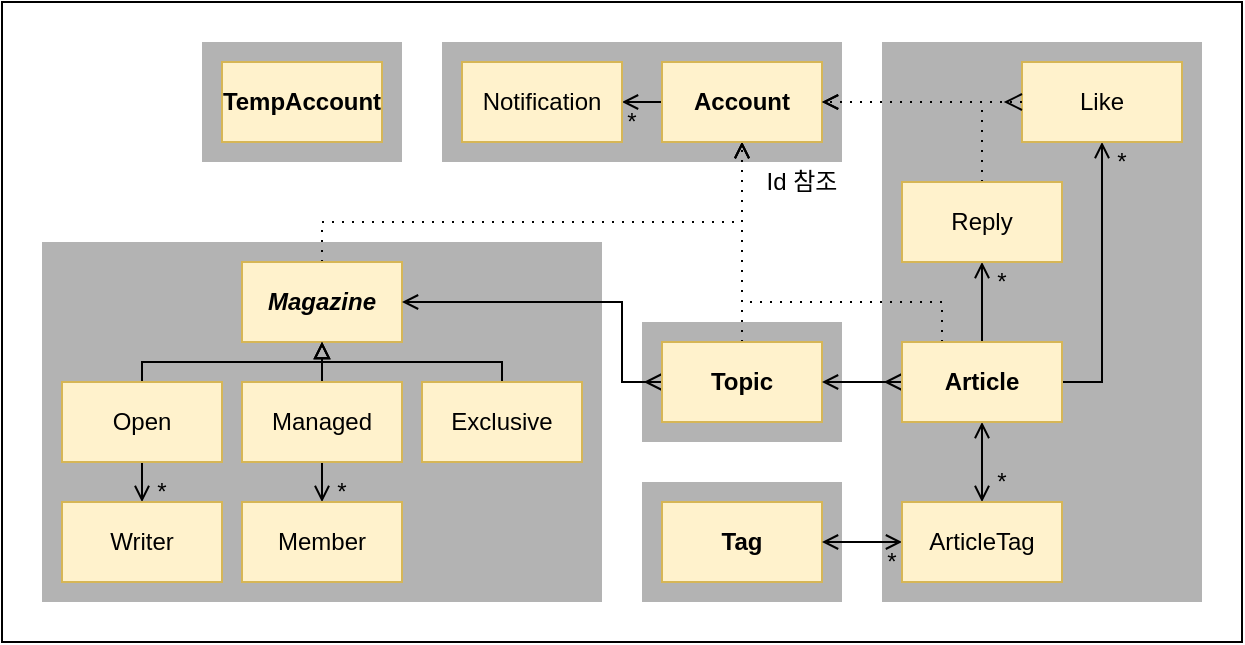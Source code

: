 <mxfile version="13.9.9" type="device"><diagram id="9d6yC27N6EhalymakuFk" name="페이지-1"><mxGraphModel dx="813" dy="471" grid="1" gridSize="10" guides="1" tooltips="1" connect="1" arrows="1" fold="1" page="1" pageScale="1" pageWidth="1169" pageHeight="827" math="0" shadow="0"><root><mxCell id="0"/><mxCell id="1" parent="0"/><mxCell id="qjjKb_mV97nbTEIDM4dd-92" value="" style="rounded=0;whiteSpace=wrap;html=1;" parent="1" vertex="1"><mxGeometry x="20" y="20" width="620" height="320" as="geometry"/></mxCell><mxCell id="qjjKb_mV97nbTEIDM4dd-47" value="" style="rounded=0;whiteSpace=wrap;html=1;horizontal=1;verticalAlign=top;fontColor=#ffffff;strokeColor=none;fillColor=#B3B3B3;" parent="1" vertex="1"><mxGeometry x="240" y="40" width="200" height="60" as="geometry"/></mxCell><mxCell id="qjjKb_mV97nbTEIDM4dd-48" value="" style="rounded=0;whiteSpace=wrap;html=1;horizontal=1;verticalAlign=top;fontColor=#ffffff;strokeColor=none;fillColor=#B3B3B3;" parent="1" vertex="1"><mxGeometry x="340" y="260" width="100" height="60" as="geometry"/></mxCell><mxCell id="qjjKb_mV97nbTEIDM4dd-49" value="" style="rounded=0;whiteSpace=wrap;html=1;horizontal=1;verticalAlign=top;fontColor=#ffffff;strokeColor=none;fillColor=#B3B3B3;" parent="1" vertex="1"><mxGeometry x="460" y="40" width="160" height="280" as="geometry"/></mxCell><mxCell id="qjjKb_mV97nbTEIDM4dd-50" value="" style="rounded=0;whiteSpace=wrap;html=1;horizontal=1;verticalAlign=top;fontColor=#ffffff;strokeColor=none;fillColor=#B3B3B3;" parent="1" vertex="1"><mxGeometry x="340" y="180" width="100" height="60" as="geometry"/></mxCell><mxCell id="qjjKb_mV97nbTEIDM4dd-51" value="" style="rounded=0;whiteSpace=wrap;html=1;horizontal=1;verticalAlign=top;fontColor=#ffffff;strokeColor=none;fillColor=#B3B3B3;" parent="1" vertex="1"><mxGeometry x="40" y="140" width="280" height="180" as="geometry"/></mxCell><mxCell id="qjjKb_mV97nbTEIDM4dd-52" style="edgeStyle=orthogonalEdgeStyle;rounded=0;orthogonalLoop=1;jettySize=auto;html=1;exitX=0.5;exitY=0;exitDx=0;exitDy=0;entryX=0.5;entryY=1;entryDx=0;entryDy=0;dashed=1;endArrow=open;endFill=0;dashPattern=1 4;" parent="1" source="qjjKb_mV97nbTEIDM4dd-53" target="qjjKb_mV97nbTEIDM4dd-65" edge="1"><mxGeometry relative="1" as="geometry"><Array as="points"><mxPoint x="180" y="130"/><mxPoint x="390" y="130"/></Array></mxGeometry></mxCell><mxCell id="qjjKb_mV97nbTEIDM4dd-53" value="Magazine" style="rounded=0;whiteSpace=wrap;html=1;strokeColor=#d6b656;fillColor=#fff2cc;fontStyle=3;" parent="1" vertex="1"><mxGeometry x="140" y="150" width="80" height="40" as="geometry"/></mxCell><mxCell id="qjjKb_mV97nbTEIDM4dd-54" style="edgeStyle=orthogonalEdgeStyle;rounded=0;orthogonalLoop=1;jettySize=auto;html=1;exitX=0;exitY=0.5;exitDx=0;exitDy=0;entryX=1;entryY=0.5;entryDx=0;entryDy=0;startArrow=ERmany;startFill=0;endArrow=open;endFill=0;" parent="1" source="qjjKb_mV97nbTEIDM4dd-56" target="qjjKb_mV97nbTEIDM4dd-53" edge="1"><mxGeometry relative="1" as="geometry"><Array as="points"><mxPoint x="330" y="210"/><mxPoint x="330" y="170"/></Array></mxGeometry></mxCell><mxCell id="qjjKb_mV97nbTEIDM4dd-55" style="edgeStyle=orthogonalEdgeStyle;rounded=0;orthogonalLoop=1;jettySize=auto;html=1;exitX=0.5;exitY=0;exitDx=0;exitDy=0;dashed=1;endArrow=open;endFill=0;dashPattern=1 4;" parent="1" source="qjjKb_mV97nbTEIDM4dd-56" target="qjjKb_mV97nbTEIDM4dd-65" edge="1"><mxGeometry relative="1" as="geometry"/></mxCell><mxCell id="qjjKb_mV97nbTEIDM4dd-56" value="Topic" style="rounded=0;whiteSpace=wrap;html=1;strokeColor=#d6b656;fillColor=#fff2cc;fontStyle=1;" parent="1" vertex="1"><mxGeometry x="350" y="190" width="80" height="40" as="geometry"/></mxCell><mxCell id="qjjKb_mV97nbTEIDM4dd-57" style="edgeStyle=orthogonalEdgeStyle;rounded=0;orthogonalLoop=1;jettySize=auto;html=1;exitX=0;exitY=0.5;exitDx=0;exitDy=0;entryX=1;entryY=0.5;entryDx=0;entryDy=0;startArrow=ERmany;startFill=0;endArrow=open;endFill=0;" parent="1" source="qjjKb_mV97nbTEIDM4dd-62" target="qjjKb_mV97nbTEIDM4dd-56" edge="1"><mxGeometry relative="1" as="geometry"/></mxCell><mxCell id="qjjKb_mV97nbTEIDM4dd-58" style="edgeStyle=orthogonalEdgeStyle;rounded=0;orthogonalLoop=1;jettySize=auto;html=1;exitX=1;exitY=0.5;exitDx=0;exitDy=0;entryX=0.5;entryY=1;entryDx=0;entryDy=0;startArrow=none;startFill=0;endArrow=open;endFill=0;" parent="1" source="qjjKb_mV97nbTEIDM4dd-62" target="qjjKb_mV97nbTEIDM4dd-63" edge="1"><mxGeometry relative="1" as="geometry"/></mxCell><mxCell id="qjjKb_mV97nbTEIDM4dd-59" style="edgeStyle=orthogonalEdgeStyle;rounded=0;orthogonalLoop=1;jettySize=auto;html=1;exitX=0.5;exitY=0;exitDx=0;exitDy=0;entryX=0.5;entryY=1;entryDx=0;entryDy=0;endArrow=open;endFill=0;" parent="1" source="qjjKb_mV97nbTEIDM4dd-62" target="qjjKb_mV97nbTEIDM4dd-69" edge="1"><mxGeometry relative="1" as="geometry"/></mxCell><mxCell id="qjjKb_mV97nbTEIDM4dd-60" style="edgeStyle=orthogonalEdgeStyle;rounded=0;orthogonalLoop=1;jettySize=auto;html=1;exitX=0.5;exitY=1;exitDx=0;exitDy=0;entryX=0.5;entryY=0;entryDx=0;entryDy=0;startArrow=open;startFill=0;endArrow=open;endFill=0;" parent="1" source="qjjKb_mV97nbTEIDM4dd-62" target="qjjKb_mV97nbTEIDM4dd-72" edge="1"><mxGeometry relative="1" as="geometry"/></mxCell><mxCell id="qjjKb_mV97nbTEIDM4dd-61" style="edgeStyle=orthogonalEdgeStyle;rounded=0;orthogonalLoop=1;jettySize=auto;html=1;exitX=0.25;exitY=0;exitDx=0;exitDy=0;entryX=0.5;entryY=1;entryDx=0;entryDy=0;dashed=1;endArrow=open;endFill=0;dashPattern=1 4;" parent="1" source="qjjKb_mV97nbTEIDM4dd-62" target="qjjKb_mV97nbTEIDM4dd-65" edge="1"><mxGeometry relative="1" as="geometry"><Array as="points"><mxPoint x="490" y="170"/><mxPoint x="390" y="170"/></Array></mxGeometry></mxCell><mxCell id="qjjKb_mV97nbTEIDM4dd-62" value="Article" style="rounded=0;whiteSpace=wrap;html=1;strokeColor=#d6b656;fillColor=#fff2cc;fontStyle=1;" parent="1" vertex="1"><mxGeometry x="470" y="190" width="80" height="40" as="geometry"/></mxCell><mxCell id="qjjKb_mV97nbTEIDM4dd-63" value="Like" style="rounded=0;whiteSpace=wrap;html=1;strokeColor=#d6b656;fillColor=#fff2cc;" parent="1" vertex="1"><mxGeometry x="530" y="50" width="80" height="40" as="geometry"/></mxCell><mxCell id="qjjKb_mV97nbTEIDM4dd-64" style="edgeStyle=orthogonalEdgeStyle;rounded=0;orthogonalLoop=1;jettySize=auto;html=1;exitX=0;exitY=0.5;exitDx=0;exitDy=0;entryX=1;entryY=0.5;entryDx=0;entryDy=0;startArrow=none;startFill=0;endArrow=open;endFill=0;" parent="1" source="qjjKb_mV97nbTEIDM4dd-65" target="qjjKb_mV97nbTEIDM4dd-66" edge="1"><mxGeometry relative="1" as="geometry"/></mxCell><mxCell id="qjjKb_mV97nbTEIDM4dd-65" value="Account" style="rounded=0;whiteSpace=wrap;html=1;strokeColor=#d6b656;fillColor=#fff2cc;fontStyle=1;" parent="1" vertex="1"><mxGeometry x="350" y="50" width="80" height="40" as="geometry"/></mxCell><mxCell id="qjjKb_mV97nbTEIDM4dd-66" value="Notification" style="rounded=0;whiteSpace=wrap;html=1;strokeColor=#d6b656;fillColor=#fff2cc;fontStyle=0;" parent="1" vertex="1"><mxGeometry x="250" y="50" width="80" height="40" as="geometry"/></mxCell><mxCell id="qjjKb_mV97nbTEIDM4dd-67" style="edgeStyle=orthogonalEdgeStyle;rounded=0;orthogonalLoop=1;jettySize=auto;html=1;exitX=0;exitY=0.5;exitDx=0;exitDy=0;startArrow=ERmany;startFill=0;entryX=1;entryY=0.5;entryDx=0;entryDy=0;dashed=1;endArrow=open;endFill=0;dashPattern=1 4;" parent="1" source="qjjKb_mV97nbTEIDM4dd-63" target="qjjKb_mV97nbTEIDM4dd-65" edge="1"><mxGeometry relative="1" as="geometry"><mxPoint x="490" y="70.353" as="targetPoint"/></mxGeometry></mxCell><mxCell id="qjjKb_mV97nbTEIDM4dd-68" style="edgeStyle=orthogonalEdgeStyle;rounded=0;orthogonalLoop=1;jettySize=auto;html=1;exitX=0.5;exitY=0;exitDx=0;exitDy=0;dashed=1;endArrow=open;endFill=0;dashPattern=1 4;" parent="1" source="qjjKb_mV97nbTEIDM4dd-69" edge="1"><mxGeometry relative="1" as="geometry"><mxPoint x="430" y="70" as="targetPoint"/><Array as="points"><mxPoint x="510" y="70"/></Array></mxGeometry></mxCell><mxCell id="qjjKb_mV97nbTEIDM4dd-69" value="Reply" style="rounded=0;whiteSpace=wrap;html=1;strokeColor=#d6b656;fillColor=#fff2cc;fontStyle=0;" parent="1" vertex="1"><mxGeometry x="470" y="110" width="80" height="40" as="geometry"/></mxCell><mxCell id="qjjKb_mV97nbTEIDM4dd-70" value="Tag" style="rounded=0;whiteSpace=wrap;html=1;strokeColor=#d6b656;fillColor=#fff2cc;fontStyle=1;" parent="1" vertex="1"><mxGeometry x="350" y="270" width="80" height="40" as="geometry"/></mxCell><mxCell id="qjjKb_mV97nbTEIDM4dd-71" style="edgeStyle=orthogonalEdgeStyle;rounded=0;orthogonalLoop=1;jettySize=auto;html=1;exitX=0;exitY=0.5;exitDx=0;exitDy=0;entryX=1;entryY=0.5;entryDx=0;entryDy=0;startArrow=open;startFill=0;endArrow=open;endFill=0;" parent="1" source="qjjKb_mV97nbTEIDM4dd-72" target="qjjKb_mV97nbTEIDM4dd-70" edge="1"><mxGeometry relative="1" as="geometry"/></mxCell><mxCell id="qjjKb_mV97nbTEIDM4dd-72" value="ArticleTag" style="rounded=0;whiteSpace=wrap;html=1;strokeColor=#d6b656;fillColor=#fff2cc;" parent="1" vertex="1"><mxGeometry x="470" y="270" width="80" height="40" as="geometry"/></mxCell><mxCell id="qjjKb_mV97nbTEIDM4dd-73" value="*" style="rounded=0;whiteSpace=wrap;html=1;dashed=1;strokeColor=none;fillColor=none;" parent="1" vertex="1"><mxGeometry x="570" y="90" width="20" height="20" as="geometry"/></mxCell><mxCell id="qjjKb_mV97nbTEIDM4dd-75" style="edgeStyle=orthogonalEdgeStyle;rounded=0;orthogonalLoop=1;jettySize=auto;html=1;exitX=0.5;exitY=0;exitDx=0;exitDy=0;entryX=0.5;entryY=1;entryDx=0;entryDy=0;startArrow=none;startFill=0;endArrow=block;endFill=0;" parent="1" source="qjjKb_mV97nbTEIDM4dd-77" target="qjjKb_mV97nbTEIDM4dd-53" edge="1"><mxGeometry relative="1" as="geometry"/></mxCell><mxCell id="qjjKb_mV97nbTEIDM4dd-76" style="edgeStyle=orthogonalEdgeStyle;rounded=0;orthogonalLoop=1;jettySize=auto;html=1;exitX=0.5;exitY=1;exitDx=0;exitDy=0;entryX=0.5;entryY=0;entryDx=0;entryDy=0;startArrow=none;startFill=0;endArrow=open;endFill=0;" parent="1" source="qjjKb_mV97nbTEIDM4dd-77" target="qjjKb_mV97nbTEIDM4dd-84" edge="1"><mxGeometry relative="1" as="geometry"/></mxCell><mxCell id="qjjKb_mV97nbTEIDM4dd-77" value="Managed" style="rounded=0;whiteSpace=wrap;html=1;strokeColor=#d6b656;fillColor=#fff2cc;fontStyle=0;" parent="1" vertex="1"><mxGeometry x="140" y="210" width="80" height="40" as="geometry"/></mxCell><mxCell id="qjjKb_mV97nbTEIDM4dd-78" style="edgeStyle=orthogonalEdgeStyle;rounded=0;orthogonalLoop=1;jettySize=auto;html=1;exitX=0.5;exitY=0;exitDx=0;exitDy=0;entryX=0.5;entryY=1;entryDx=0;entryDy=0;startArrow=none;startFill=0;endArrow=block;endFill=0;" parent="1" source="qjjKb_mV97nbTEIDM4dd-80" target="qjjKb_mV97nbTEIDM4dd-53" edge="1"><mxGeometry relative="1" as="geometry"><Array as="points"><mxPoint x="90" y="200"/><mxPoint x="180" y="200"/></Array></mxGeometry></mxCell><mxCell id="qjjKb_mV97nbTEIDM4dd-79" style="edgeStyle=orthogonalEdgeStyle;rounded=0;orthogonalLoop=1;jettySize=auto;html=1;exitX=0.5;exitY=1;exitDx=0;exitDy=0;entryX=0.5;entryY=0;entryDx=0;entryDy=0;startArrow=none;startFill=0;endArrow=open;endFill=0;" parent="1" source="qjjKb_mV97nbTEIDM4dd-80" target="qjjKb_mV97nbTEIDM4dd-83" edge="1"><mxGeometry relative="1" as="geometry"/></mxCell><mxCell id="qjjKb_mV97nbTEIDM4dd-80" value="Open" style="rounded=0;whiteSpace=wrap;html=1;strokeColor=#d6b656;fillColor=#fff2cc;fontStyle=0;" parent="1" vertex="1"><mxGeometry x="50" y="210" width="80" height="40" as="geometry"/></mxCell><mxCell id="qjjKb_mV97nbTEIDM4dd-81" style="edgeStyle=orthogonalEdgeStyle;rounded=0;orthogonalLoop=1;jettySize=auto;html=1;exitX=0.5;exitY=0;exitDx=0;exitDy=0;entryX=0.5;entryY=1;entryDx=0;entryDy=0;startArrow=none;startFill=0;endArrow=block;endFill=0;" parent="1" source="qjjKb_mV97nbTEIDM4dd-82" target="qjjKb_mV97nbTEIDM4dd-53" edge="1"><mxGeometry relative="1" as="geometry"><Array as="points"><mxPoint x="270" y="200"/><mxPoint x="180" y="200"/></Array></mxGeometry></mxCell><mxCell id="qjjKb_mV97nbTEIDM4dd-82" value="Exclusive" style="rounded=0;whiteSpace=wrap;html=1;strokeColor=#d6b656;fillColor=#fff2cc;fontStyle=0;" parent="1" vertex="1"><mxGeometry x="230" y="210" width="80" height="40" as="geometry"/></mxCell><mxCell id="qjjKb_mV97nbTEIDM4dd-83" value="Writer" style="rounded=0;whiteSpace=wrap;html=1;strokeColor=#d6b656;fillColor=#fff2cc;fontStyle=0;" parent="1" vertex="1"><mxGeometry x="50" y="270" width="80" height="40" as="geometry"/></mxCell><mxCell id="qjjKb_mV97nbTEIDM4dd-84" value="Member" style="rounded=0;whiteSpace=wrap;html=1;strokeColor=#d6b656;fillColor=#fff2cc;fontStyle=0;" parent="1" vertex="1"><mxGeometry x="140" y="270" width="80" height="40" as="geometry"/></mxCell><mxCell id="qjjKb_mV97nbTEIDM4dd-85" value="*" style="rounded=0;whiteSpace=wrap;html=1;dashed=1;strokeColor=none;fillColor=none;" parent="1" vertex="1"><mxGeometry x="180" y="260" width="20" height="10" as="geometry"/></mxCell><mxCell id="qjjKb_mV97nbTEIDM4dd-86" value="*" style="rounded=0;whiteSpace=wrap;html=1;dashed=1;strokeColor=none;fillColor=none;" parent="1" vertex="1"><mxGeometry x="510" y="150" width="20" height="20" as="geometry"/></mxCell><mxCell id="qjjKb_mV97nbTEIDM4dd-87" value="" style="rounded=0;whiteSpace=wrap;html=1;horizontal=1;verticalAlign=top;fontColor=#ffffff;strokeColor=none;fillColor=#B3B3B3;" parent="1" vertex="1"><mxGeometry x="120" y="40" width="100" height="60" as="geometry"/></mxCell><mxCell id="qjjKb_mV97nbTEIDM4dd-88" value="TempAccount" style="rounded=0;whiteSpace=wrap;html=1;strokeColor=#d6b656;fillColor=#fff2cc;fontStyle=1;" parent="1" vertex="1"><mxGeometry x="130" y="50" width="80" height="40" as="geometry"/></mxCell><mxCell id="qjjKb_mV97nbTEIDM4dd-89" value="*" style="rounded=0;whiteSpace=wrap;html=1;dashed=1;strokeColor=none;fillColor=none;" parent="1" vertex="1"><mxGeometry x="330" y="70" width="10" height="20" as="geometry"/></mxCell><mxCell id="qjjKb_mV97nbTEIDM4dd-90" value="*" style="rounded=0;whiteSpace=wrap;html=1;dashed=1;strokeColor=none;fillColor=none;" parent="1" vertex="1"><mxGeometry x="510" y="250" width="20" height="20" as="geometry"/></mxCell><mxCell id="qjjKb_mV97nbTEIDM4dd-91" value="*" style="rounded=0;whiteSpace=wrap;html=1;dashed=1;strokeColor=none;fillColor=none;" parent="1" vertex="1"><mxGeometry x="460" y="290" width="10" height="20" as="geometry"/></mxCell><mxCell id="qjjKb_mV97nbTEIDM4dd-74" value="*" style="rounded=0;whiteSpace=wrap;html=1;dashed=1;strokeColor=none;fillColor=none;" parent="1" vertex="1"><mxGeometry x="90" y="260" width="20" height="10" as="geometry"/></mxCell><mxCell id="aS3AeG1dC0WaPoUOz_X--3" value="Id 참조" style="text;html=1;strokeColor=none;fillColor=none;align=center;verticalAlign=middle;whiteSpace=wrap;rounded=0;" vertex="1" parent="1"><mxGeometry x="400" y="100" width="40" height="20" as="geometry"/></mxCell></root></mxGraphModel></diagram></mxfile>